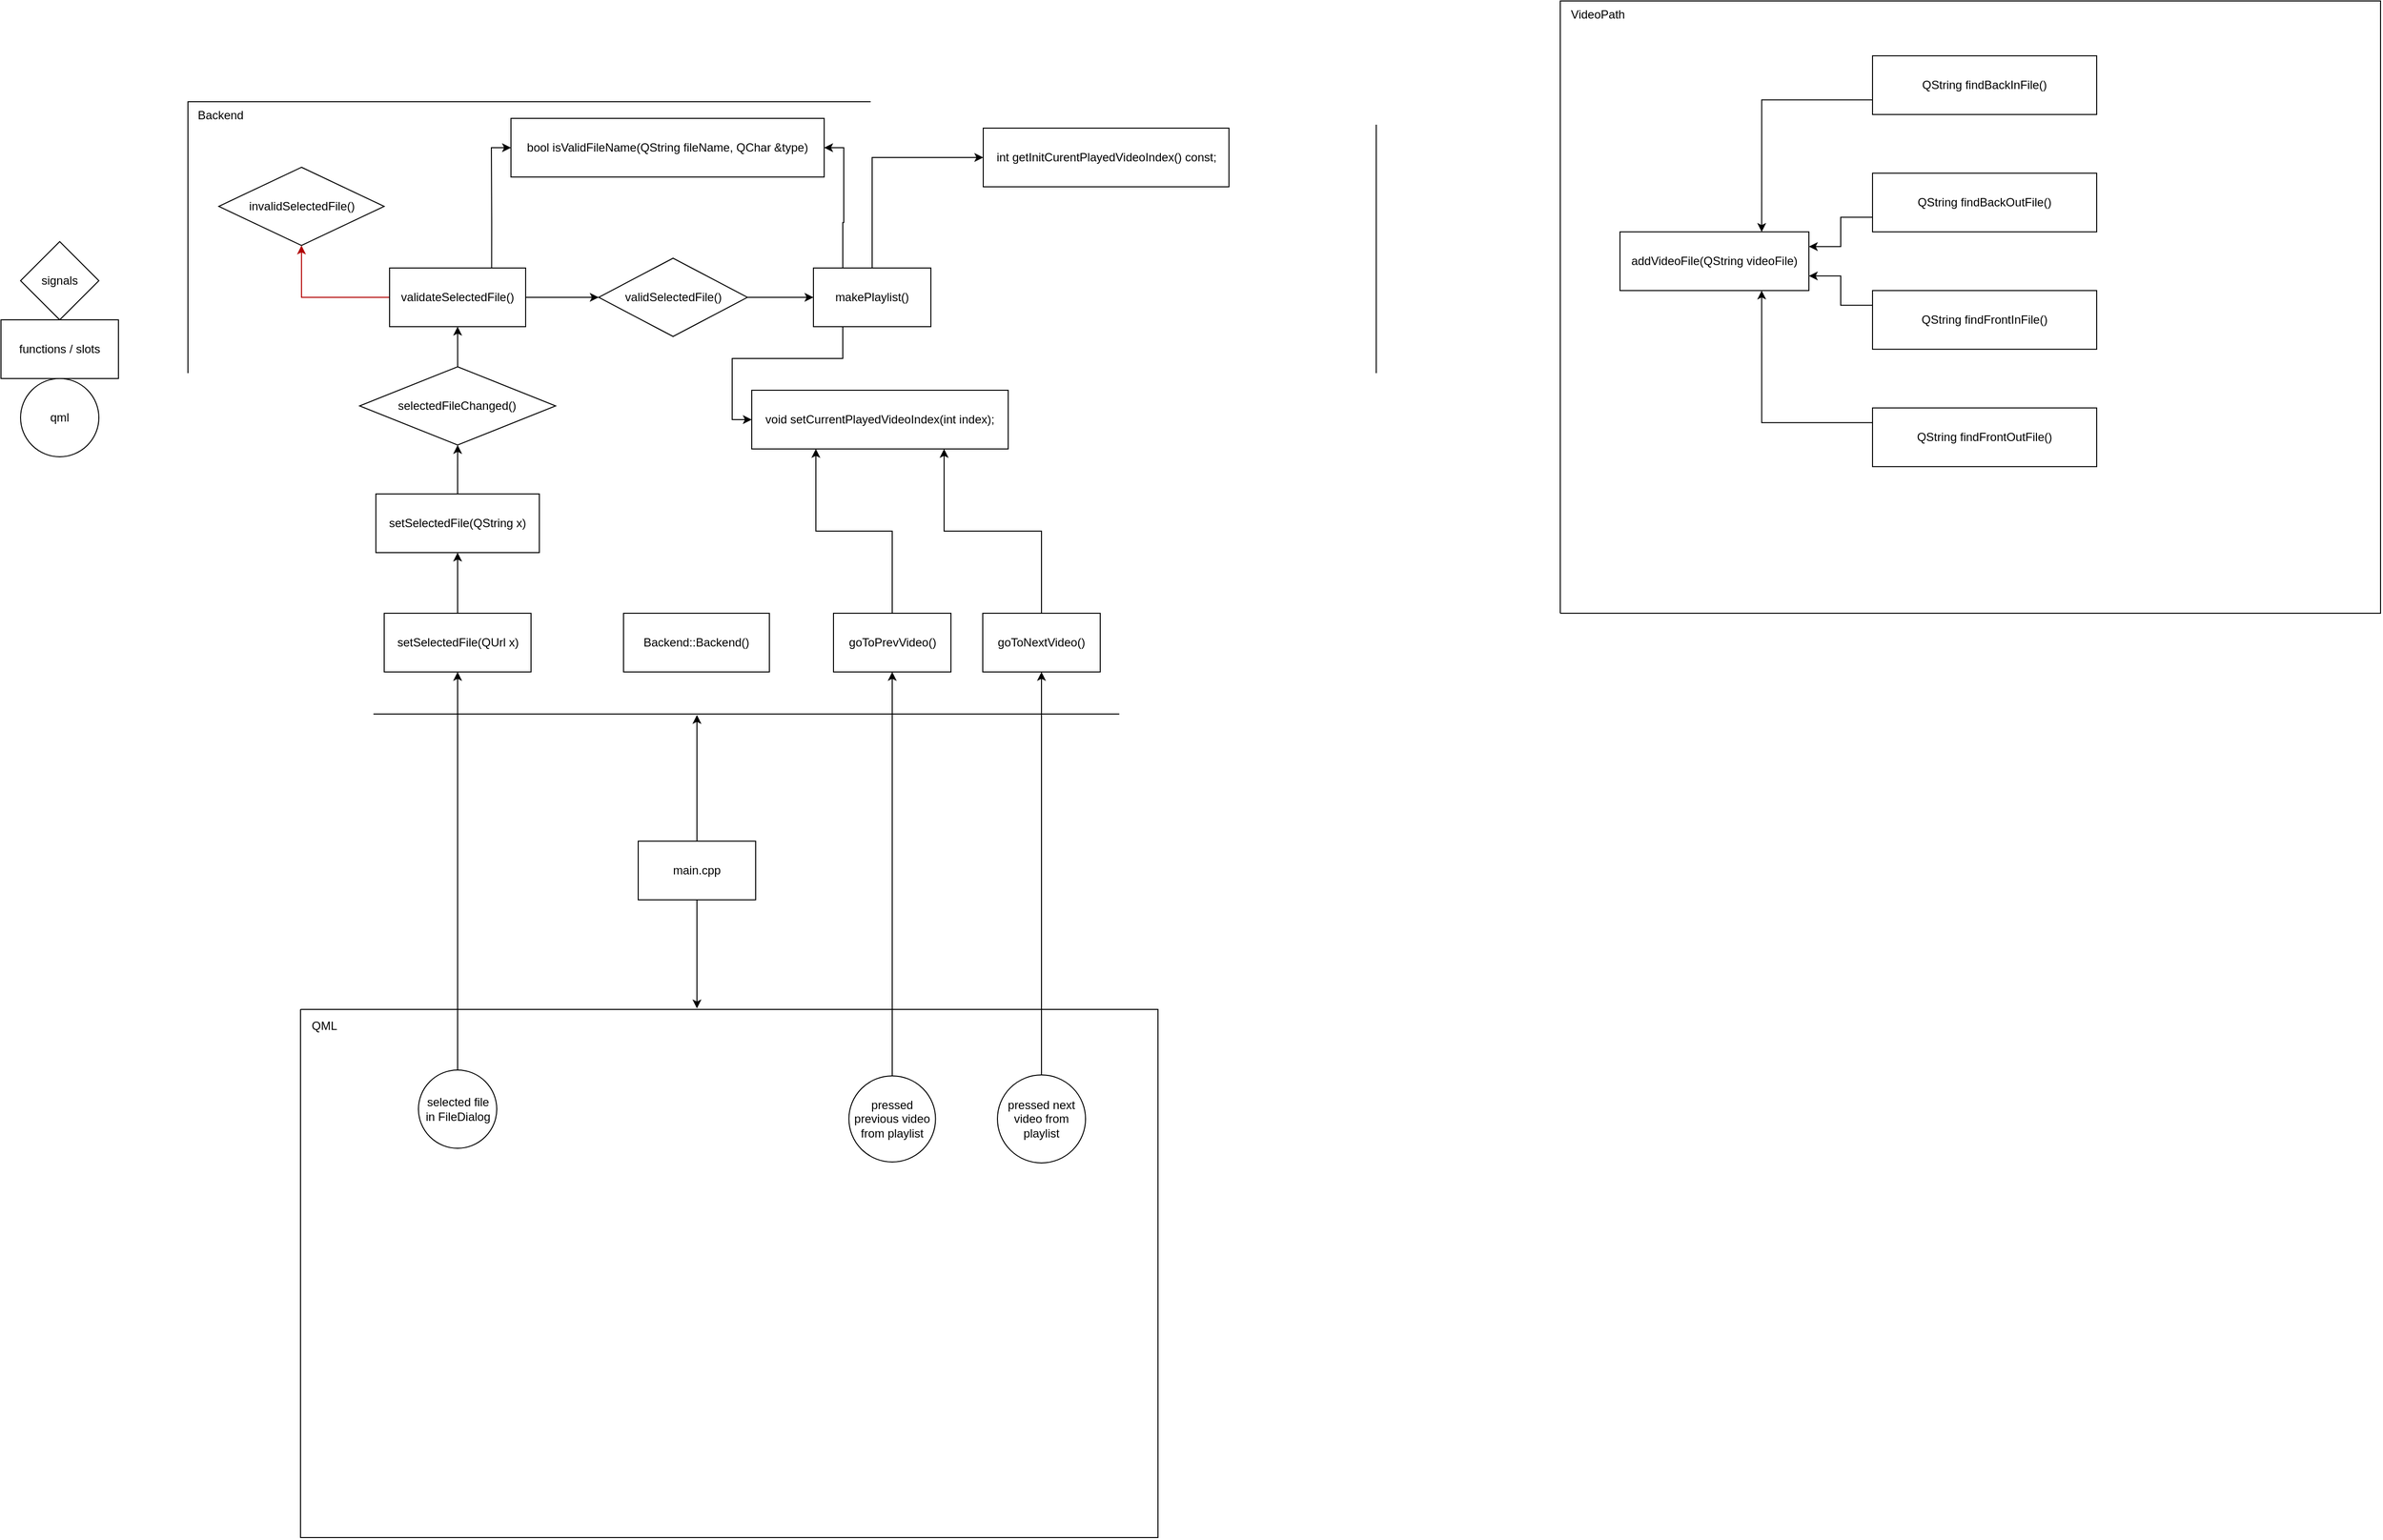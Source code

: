 <mxfile version="24.5.1" type="device">
  <diagram name="Page-1" id="O__X3Oyo5XvWB0C7ne0w">
    <mxGraphModel dx="3007" dy="2320" grid="0" gridSize="10" guides="1" tooltips="1" connect="1" arrows="1" fold="1" page="0" pageScale="1" pageWidth="827" pageHeight="1169" math="0" shadow="0">
      <root>
        <mxCell id="0" />
        <mxCell id="1" parent="0" />
        <mxCell id="GhN1twf3DZPRlEhN9xuZ-37" style="edgeStyle=orthogonalEdgeStyle;rounded=0;orthogonalLoop=1;jettySize=auto;html=1;exitX=0.5;exitY=0;exitDx=0;exitDy=0;" edge="1" parent="1" source="GhN1twf3DZPRlEhN9xuZ-1">
          <mxGeometry relative="1" as="geometry">
            <mxPoint x="400" y="254" as="targetPoint" />
          </mxGeometry>
        </mxCell>
        <mxCell id="GhN1twf3DZPRlEhN9xuZ-58" style="edgeStyle=orthogonalEdgeStyle;rounded=0;orthogonalLoop=1;jettySize=auto;html=1;" edge="1" parent="1" source="GhN1twf3DZPRlEhN9xuZ-1">
          <mxGeometry relative="1" as="geometry">
            <mxPoint x="400" y="554" as="targetPoint" />
          </mxGeometry>
        </mxCell>
        <mxCell id="GhN1twf3DZPRlEhN9xuZ-1" value="main.cpp" style="whiteSpace=wrap;html=1;strokeColor=default;" vertex="1" parent="1">
          <mxGeometry x="340" y="383" width="120" height="60" as="geometry" />
        </mxCell>
        <mxCell id="GhN1twf3DZPRlEhN9xuZ-2" value="&lt;div&gt;Backend::Backend()&lt;/div&gt;" style="whiteSpace=wrap;html=1;fillColor=none;glass=0;movable=1;resizable=1;rotatable=1;deletable=1;editable=1;locked=0;connectable=1;" vertex="1" parent="1">
          <mxGeometry x="325" y="150" width="149" height="60" as="geometry" />
        </mxCell>
        <mxCell id="GhN1twf3DZPRlEhN9xuZ-9" style="edgeStyle=orthogonalEdgeStyle;rounded=0;orthogonalLoop=1;jettySize=auto;html=1;exitX=0.5;exitY=0;exitDx=0;exitDy=0;entryX=0.5;entryY=1;entryDx=0;entryDy=0;" edge="1" parent="1" source="GhN1twf3DZPRlEhN9xuZ-3" target="GhN1twf3DZPRlEhN9xuZ-4">
          <mxGeometry relative="1" as="geometry" />
        </mxCell>
        <mxCell id="GhN1twf3DZPRlEhN9xuZ-3" value="&lt;div&gt;&lt;span style=&quot;background-color: initial;&quot;&gt;selected file&lt;/span&gt;&lt;br&gt;&lt;/div&gt;&lt;div&gt;&lt;span style=&quot;background-color: initial;&quot;&gt;in FileDialog&lt;/span&gt;&lt;/div&gt;" style="ellipse;whiteSpace=wrap;html=1;" vertex="1" parent="1">
          <mxGeometry x="115.5" y="617" width="80" height="80" as="geometry" />
        </mxCell>
        <mxCell id="GhN1twf3DZPRlEhN9xuZ-6" value="" style="edgeStyle=orthogonalEdgeStyle;rounded=0;orthogonalLoop=1;jettySize=auto;html=1;" edge="1" parent="1" source="GhN1twf3DZPRlEhN9xuZ-4" target="GhN1twf3DZPRlEhN9xuZ-5">
          <mxGeometry relative="1" as="geometry" />
        </mxCell>
        <mxCell id="GhN1twf3DZPRlEhN9xuZ-4" value="setSelectedFile(QUrl x)" style="whiteSpace=wrap;html=1;" vertex="1" parent="1">
          <mxGeometry x="80.5" y="150" width="150" height="60" as="geometry" />
        </mxCell>
        <mxCell id="GhN1twf3DZPRlEhN9xuZ-8" value="" style="edgeStyle=orthogonalEdgeStyle;rounded=0;orthogonalLoop=1;jettySize=auto;html=1;" edge="1" parent="1" source="GhN1twf3DZPRlEhN9xuZ-5" target="GhN1twf3DZPRlEhN9xuZ-7">
          <mxGeometry relative="1" as="geometry" />
        </mxCell>
        <mxCell id="GhN1twf3DZPRlEhN9xuZ-5" value="setSelectedFile(QString x)" style="whiteSpace=wrap;html=1;" vertex="1" parent="1">
          <mxGeometry x="72" y="28" width="167" height="60" as="geometry" />
        </mxCell>
        <mxCell id="GhN1twf3DZPRlEhN9xuZ-16" value="" style="edgeStyle=orthogonalEdgeStyle;rounded=0;orthogonalLoop=1;jettySize=auto;html=1;" edge="1" parent="1" source="GhN1twf3DZPRlEhN9xuZ-7" target="GhN1twf3DZPRlEhN9xuZ-15">
          <mxGeometry relative="1" as="geometry" />
        </mxCell>
        <mxCell id="GhN1twf3DZPRlEhN9xuZ-7" value="selectedFileChanged()" style="rhombus;whiteSpace=wrap;html=1;" vertex="1" parent="1">
          <mxGeometry x="55.38" y="-102" width="200.25" height="80" as="geometry" />
        </mxCell>
        <mxCell id="GhN1twf3DZPRlEhN9xuZ-11" value="signals" style="rhombus;whiteSpace=wrap;html=1;movable=0;resizable=0;rotatable=0;deletable=0;editable=0;locked=1;connectable=0;" vertex="1" parent="1">
          <mxGeometry x="-291" y="-230" width="80" height="80" as="geometry" />
        </mxCell>
        <mxCell id="GhN1twf3DZPRlEhN9xuZ-12" value="functions /&amp;nbsp;&lt;span style=&quot;background-color: initial;&quot;&gt;slots&lt;/span&gt;" style="whiteSpace=wrap;html=1;movable=0;resizable=0;rotatable=0;deletable=0;editable=0;locked=1;connectable=0;" vertex="1" parent="1">
          <mxGeometry x="-311" y="-150" width="120" height="60" as="geometry" />
        </mxCell>
        <mxCell id="GhN1twf3DZPRlEhN9xuZ-14" value="qml" style="ellipse;whiteSpace=wrap;html=1;movable=0;resizable=0;rotatable=0;deletable=0;editable=0;locked=1;connectable=0;" vertex="1" parent="1">
          <mxGeometry x="-291" y="-90" width="80" height="80" as="geometry" />
        </mxCell>
        <mxCell id="GhN1twf3DZPRlEhN9xuZ-18" style="edgeStyle=orthogonalEdgeStyle;rounded=0;orthogonalLoop=1;jettySize=auto;html=1;exitX=0;exitY=0.5;exitDx=0;exitDy=0;entryX=0.5;entryY=1;entryDx=0;entryDy=0;fillColor=#e51400;strokeColor=#B20000;" edge="1" parent="1" source="GhN1twf3DZPRlEhN9xuZ-15" target="GhN1twf3DZPRlEhN9xuZ-17">
          <mxGeometry relative="1" as="geometry" />
        </mxCell>
        <mxCell id="GhN1twf3DZPRlEhN9xuZ-20" style="edgeStyle=orthogonalEdgeStyle;rounded=0;orthogonalLoop=1;jettySize=auto;html=1;exitX=1;exitY=0.5;exitDx=0;exitDy=0;entryX=0;entryY=0.5;entryDx=0;entryDy=0;" edge="1" parent="1" source="GhN1twf3DZPRlEhN9xuZ-15" target="GhN1twf3DZPRlEhN9xuZ-19">
          <mxGeometry relative="1" as="geometry" />
        </mxCell>
        <mxCell id="GhN1twf3DZPRlEhN9xuZ-23" style="edgeStyle=orthogonalEdgeStyle;rounded=0;orthogonalLoop=1;jettySize=auto;html=1;exitX=0.75;exitY=0;exitDx=0;exitDy=0;entryX=0;entryY=0.5;entryDx=0;entryDy=0;" edge="1" parent="1" source="GhN1twf3DZPRlEhN9xuZ-15" target="GhN1twf3DZPRlEhN9xuZ-21">
          <mxGeometry relative="1" as="geometry" />
        </mxCell>
        <mxCell id="GhN1twf3DZPRlEhN9xuZ-15" value="validateSelectedFile()" style="whiteSpace=wrap;html=1;" vertex="1" parent="1">
          <mxGeometry x="86" y="-203" width="139" height="60" as="geometry" />
        </mxCell>
        <mxCell id="GhN1twf3DZPRlEhN9xuZ-17" value="invalidSelectedFile()" style="rhombus;whiteSpace=wrap;html=1;" vertex="1" parent="1">
          <mxGeometry x="-88.5" y="-306" width="169" height="80" as="geometry" />
        </mxCell>
        <mxCell id="GhN1twf3DZPRlEhN9xuZ-25" value="" style="edgeStyle=orthogonalEdgeStyle;rounded=0;orthogonalLoop=1;jettySize=auto;html=1;" edge="1" parent="1" source="GhN1twf3DZPRlEhN9xuZ-19" target="GhN1twf3DZPRlEhN9xuZ-24">
          <mxGeometry relative="1" as="geometry" />
        </mxCell>
        <mxCell id="GhN1twf3DZPRlEhN9xuZ-19" value="validSelectedFile()" style="rhombus;whiteSpace=wrap;html=1;" vertex="1" parent="1">
          <mxGeometry x="299.63" y="-213" width="152" height="80" as="geometry" />
        </mxCell>
        <mxCell id="GhN1twf3DZPRlEhN9xuZ-21" value="bool isValidFileName(QString fileName, QChar &amp;amp;type)" style="whiteSpace=wrap;html=1;" vertex="1" parent="1">
          <mxGeometry x="210" y="-356" width="320" height="60" as="geometry" />
        </mxCell>
        <mxCell id="GhN1twf3DZPRlEhN9xuZ-50" style="edgeStyle=orthogonalEdgeStyle;rounded=0;orthogonalLoop=1;jettySize=auto;html=1;exitX=0.5;exitY=0;exitDx=0;exitDy=0;entryX=0;entryY=0.5;entryDx=0;entryDy=0;" edge="1" parent="1" source="GhN1twf3DZPRlEhN9xuZ-24" target="GhN1twf3DZPRlEhN9xuZ-48">
          <mxGeometry relative="1" as="geometry" />
        </mxCell>
        <mxCell id="GhN1twf3DZPRlEhN9xuZ-51" style="edgeStyle=orthogonalEdgeStyle;rounded=0;orthogonalLoop=1;jettySize=auto;html=1;exitX=0.25;exitY=1;exitDx=0;exitDy=0;entryX=0;entryY=0.5;entryDx=0;entryDy=0;" edge="1" parent="1" source="GhN1twf3DZPRlEhN9xuZ-24" target="GhN1twf3DZPRlEhN9xuZ-49">
          <mxGeometry relative="1" as="geometry" />
        </mxCell>
        <mxCell id="GhN1twf3DZPRlEhN9xuZ-24" value="makePlaylist()" style="whiteSpace=wrap;html=1;" vertex="1" parent="1">
          <mxGeometry x="519" y="-203" width="120" height="60" as="geometry" />
        </mxCell>
        <mxCell id="GhN1twf3DZPRlEhN9xuZ-26" style="edgeStyle=orthogonalEdgeStyle;rounded=0;orthogonalLoop=1;jettySize=auto;html=1;exitX=0.25;exitY=0;exitDx=0;exitDy=0;entryX=1;entryY=0.5;entryDx=0;entryDy=0;" edge="1" parent="1" source="GhN1twf3DZPRlEhN9xuZ-24" target="GhN1twf3DZPRlEhN9xuZ-21">
          <mxGeometry relative="1" as="geometry" />
        </mxCell>
        <mxCell id="GhN1twf3DZPRlEhN9xuZ-27" value="addVideoFile(QString videoFile)" style="whiteSpace=wrap;html=1;" vertex="1" parent="1">
          <mxGeometry x="1343" y="-239.92" width="193" height="60" as="geometry" />
        </mxCell>
        <mxCell id="GhN1twf3DZPRlEhN9xuZ-34" style="edgeStyle=orthogonalEdgeStyle;rounded=0;orthogonalLoop=1;jettySize=auto;html=1;exitX=0;exitY=0.75;exitDx=0;exitDy=0;entryX=1;entryY=0.25;entryDx=0;entryDy=0;" edge="1" parent="1" source="GhN1twf3DZPRlEhN9xuZ-28" target="GhN1twf3DZPRlEhN9xuZ-27">
          <mxGeometry relative="1" as="geometry" />
        </mxCell>
        <mxCell id="GhN1twf3DZPRlEhN9xuZ-28" value="QString findBackOutFile()" style="whiteSpace=wrap;html=1;" vertex="1" parent="1">
          <mxGeometry x="1601" y="-299.92" width="229" height="60" as="geometry" />
        </mxCell>
        <mxCell id="GhN1twf3DZPRlEhN9xuZ-35" style="edgeStyle=orthogonalEdgeStyle;rounded=0;orthogonalLoop=1;jettySize=auto;html=1;exitX=0;exitY=0.25;exitDx=0;exitDy=0;entryX=1;entryY=0.75;entryDx=0;entryDy=0;" edge="1" parent="1" source="GhN1twf3DZPRlEhN9xuZ-29" target="GhN1twf3DZPRlEhN9xuZ-27">
          <mxGeometry relative="1" as="geometry" />
        </mxCell>
        <mxCell id="GhN1twf3DZPRlEhN9xuZ-29" value="QString findFrontInFile()" style="whiteSpace=wrap;html=1;" vertex="1" parent="1">
          <mxGeometry x="1601" y="-179.92" width="229" height="60" as="geometry" />
        </mxCell>
        <mxCell id="GhN1twf3DZPRlEhN9xuZ-33" style="edgeStyle=orthogonalEdgeStyle;rounded=0;orthogonalLoop=1;jettySize=auto;html=1;exitX=0;exitY=0.75;exitDx=0;exitDy=0;entryX=0.75;entryY=0;entryDx=0;entryDy=0;" edge="1" parent="1" source="GhN1twf3DZPRlEhN9xuZ-30" target="GhN1twf3DZPRlEhN9xuZ-27">
          <mxGeometry relative="1" as="geometry" />
        </mxCell>
        <mxCell id="GhN1twf3DZPRlEhN9xuZ-30" value="QString findBackInFile()" style="whiteSpace=wrap;html=1;" vertex="1" parent="1">
          <mxGeometry x="1601" y="-419.92" width="229" height="60" as="geometry" />
        </mxCell>
        <mxCell id="GhN1twf3DZPRlEhN9xuZ-32" style="edgeStyle=orthogonalEdgeStyle;rounded=0;orthogonalLoop=1;jettySize=auto;html=1;exitX=0;exitY=0.25;exitDx=0;exitDy=0;entryX=0.75;entryY=1;entryDx=0;entryDy=0;" edge="1" parent="1" source="GhN1twf3DZPRlEhN9xuZ-31" target="GhN1twf3DZPRlEhN9xuZ-27">
          <mxGeometry relative="1" as="geometry" />
        </mxCell>
        <mxCell id="GhN1twf3DZPRlEhN9xuZ-31" value="QString findFrontOutFile()" style="whiteSpace=wrap;html=1;" vertex="1" parent="1">
          <mxGeometry x="1601" y="-59.92" width="229" height="60" as="geometry" />
        </mxCell>
        <mxCell id="GhN1twf3DZPRlEhN9xuZ-44" value="" style="edgeStyle=segmentEdgeStyle;endArrow=none;html=1;curved=0;rounded=0;endSize=8;startSize=8;sourcePerimeterSpacing=0;targetPerimeterSpacing=0;endFill=0;" edge="1" parent="1">
          <mxGeometry width="100" relative="1" as="geometry">
            <mxPoint x="-120" y="253" as="sourcePoint" />
            <mxPoint x="-120" y="253" as="targetPoint" />
            <Array as="points">
              <mxPoint x="1094" y="253" />
              <mxPoint x="1094" y="-373" />
              <mxPoint x="-120" y="-373" />
            </Array>
          </mxGeometry>
        </mxCell>
        <mxCell id="GhN1twf3DZPRlEhN9xuZ-45" value="Backend" style="text;html=1;align=center;verticalAlign=middle;resizable=0;points=[];autosize=1;strokeColor=none;fillColor=none;" vertex="1" parent="1">
          <mxGeometry x="-120" y="-372" width="65" height="26" as="geometry" />
        </mxCell>
        <mxCell id="GhN1twf3DZPRlEhN9xuZ-46" value="" style="edgeStyle=segmentEdgeStyle;endArrow=none;html=1;curved=0;rounded=0;endSize=8;startSize=8;sourcePerimeterSpacing=0;targetPerimeterSpacing=0;endFill=0;" edge="1" parent="1">
          <mxGeometry width="100" relative="1" as="geometry">
            <mxPoint x="1282" y="150.0" as="sourcePoint" />
            <mxPoint x="1282" y="150.0" as="targetPoint" />
            <Array as="points">
              <mxPoint x="2120" y="150.0" />
              <mxPoint x="2120" y="-476" />
              <mxPoint x="1282" y="-476" />
              <mxPoint x="1282" y="-47" />
            </Array>
          </mxGeometry>
        </mxCell>
        <mxCell id="GhN1twf3DZPRlEhN9xuZ-47" value="VideoPath" style="text;html=1;align=center;verticalAlign=middle;resizable=0;points=[];autosize=1;strokeColor=none;fillColor=none;" vertex="1" parent="1">
          <mxGeometry x="1283" y="-474.92" width="73" height="26" as="geometry" />
        </mxCell>
        <mxCell id="GhN1twf3DZPRlEhN9xuZ-48" value="int getInitCurentPlayedVideoIndex() const;" style="whiteSpace=wrap;html=1;" vertex="1" parent="1">
          <mxGeometry x="692.5" y="-346" width="251" height="60" as="geometry" />
        </mxCell>
        <mxCell id="GhN1twf3DZPRlEhN9xuZ-49" value="void setCurrentPlayedVideoIndex(int index);" style="whiteSpace=wrap;html=1;" vertex="1" parent="1">
          <mxGeometry x="456" y="-78" width="262" height="60" as="geometry" />
        </mxCell>
        <mxCell id="GhN1twf3DZPRlEhN9xuZ-62" style="edgeStyle=orthogonalEdgeStyle;rounded=0;orthogonalLoop=1;jettySize=auto;html=1;exitX=0.5;exitY=0;exitDx=0;exitDy=0;entryX=0.75;entryY=1;entryDx=0;entryDy=0;" edge="1" parent="1" source="GhN1twf3DZPRlEhN9xuZ-52" target="GhN1twf3DZPRlEhN9xuZ-49">
          <mxGeometry relative="1" as="geometry" />
        </mxCell>
        <mxCell id="GhN1twf3DZPRlEhN9xuZ-52" value="goToNextVideo()" style="whiteSpace=wrap;html=1;" vertex="1" parent="1">
          <mxGeometry x="692" y="150" width="120" height="60" as="geometry" />
        </mxCell>
        <mxCell id="GhN1twf3DZPRlEhN9xuZ-61" style="edgeStyle=orthogonalEdgeStyle;rounded=0;orthogonalLoop=1;jettySize=auto;html=1;exitX=0.5;exitY=0;exitDx=0;exitDy=0;entryX=0.25;entryY=1;entryDx=0;entryDy=0;" edge="1" parent="1" source="GhN1twf3DZPRlEhN9xuZ-53" target="GhN1twf3DZPRlEhN9xuZ-49">
          <mxGeometry relative="1" as="geometry" />
        </mxCell>
        <mxCell id="GhN1twf3DZPRlEhN9xuZ-53" value="goToPrevVideo()" style="whiteSpace=wrap;html=1;" vertex="1" parent="1">
          <mxGeometry x="539.5" y="150" width="120" height="60" as="geometry" />
        </mxCell>
        <mxCell id="GhN1twf3DZPRlEhN9xuZ-59" style="edgeStyle=orthogonalEdgeStyle;rounded=0;orthogonalLoop=1;jettySize=auto;html=1;exitX=0.5;exitY=0;exitDx=0;exitDy=0;entryX=0.5;entryY=1;entryDx=0;entryDy=0;" edge="1" parent="1" source="GhN1twf3DZPRlEhN9xuZ-54" target="GhN1twf3DZPRlEhN9xuZ-53">
          <mxGeometry relative="1" as="geometry" />
        </mxCell>
        <mxCell id="GhN1twf3DZPRlEhN9xuZ-54" value="pressed previous video from playlist" style="ellipse;whiteSpace=wrap;html=1;" vertex="1" parent="1">
          <mxGeometry x="555.25" y="623" width="88.5" height="88" as="geometry" />
        </mxCell>
        <mxCell id="GhN1twf3DZPRlEhN9xuZ-60" style="edgeStyle=orthogonalEdgeStyle;rounded=0;orthogonalLoop=1;jettySize=auto;html=1;exitX=0.5;exitY=0;exitDx=0;exitDy=0;entryX=0.5;entryY=1;entryDx=0;entryDy=0;" edge="1" parent="1" source="GhN1twf3DZPRlEhN9xuZ-55" target="GhN1twf3DZPRlEhN9xuZ-52">
          <mxGeometry relative="1" as="geometry" />
        </mxCell>
        <mxCell id="GhN1twf3DZPRlEhN9xuZ-55" value="pressed next video from playlist" style="ellipse;whiteSpace=wrap;html=1;" vertex="1" parent="1">
          <mxGeometry x="707" y="622" width="90" height="90" as="geometry" />
        </mxCell>
        <mxCell id="GhN1twf3DZPRlEhN9xuZ-56" value="" style="edgeStyle=segmentEdgeStyle;endArrow=none;html=1;curved=0;rounded=0;endSize=8;startSize=8;sourcePerimeterSpacing=0;targetPerimeterSpacing=0;endFill=0;" edge="1" parent="1">
          <mxGeometry width="100" relative="1" as="geometry">
            <mxPoint x="-5" y="555" as="sourcePoint" />
            <mxPoint x="-5" y="555" as="targetPoint" />
            <Array as="points">
              <mxPoint x="871" y="555" />
              <mxPoint x="871" y="1095" />
              <mxPoint x="-5" y="1095" />
            </Array>
          </mxGeometry>
        </mxCell>
        <mxCell id="GhN1twf3DZPRlEhN9xuZ-57" value="QML" style="text;html=1;align=center;verticalAlign=middle;resizable=0;points=[];autosize=1;strokeColor=none;fillColor=none;" vertex="1" parent="1">
          <mxGeometry x="-3" y="559" width="44" height="26" as="geometry" />
        </mxCell>
      </root>
    </mxGraphModel>
  </diagram>
</mxfile>
